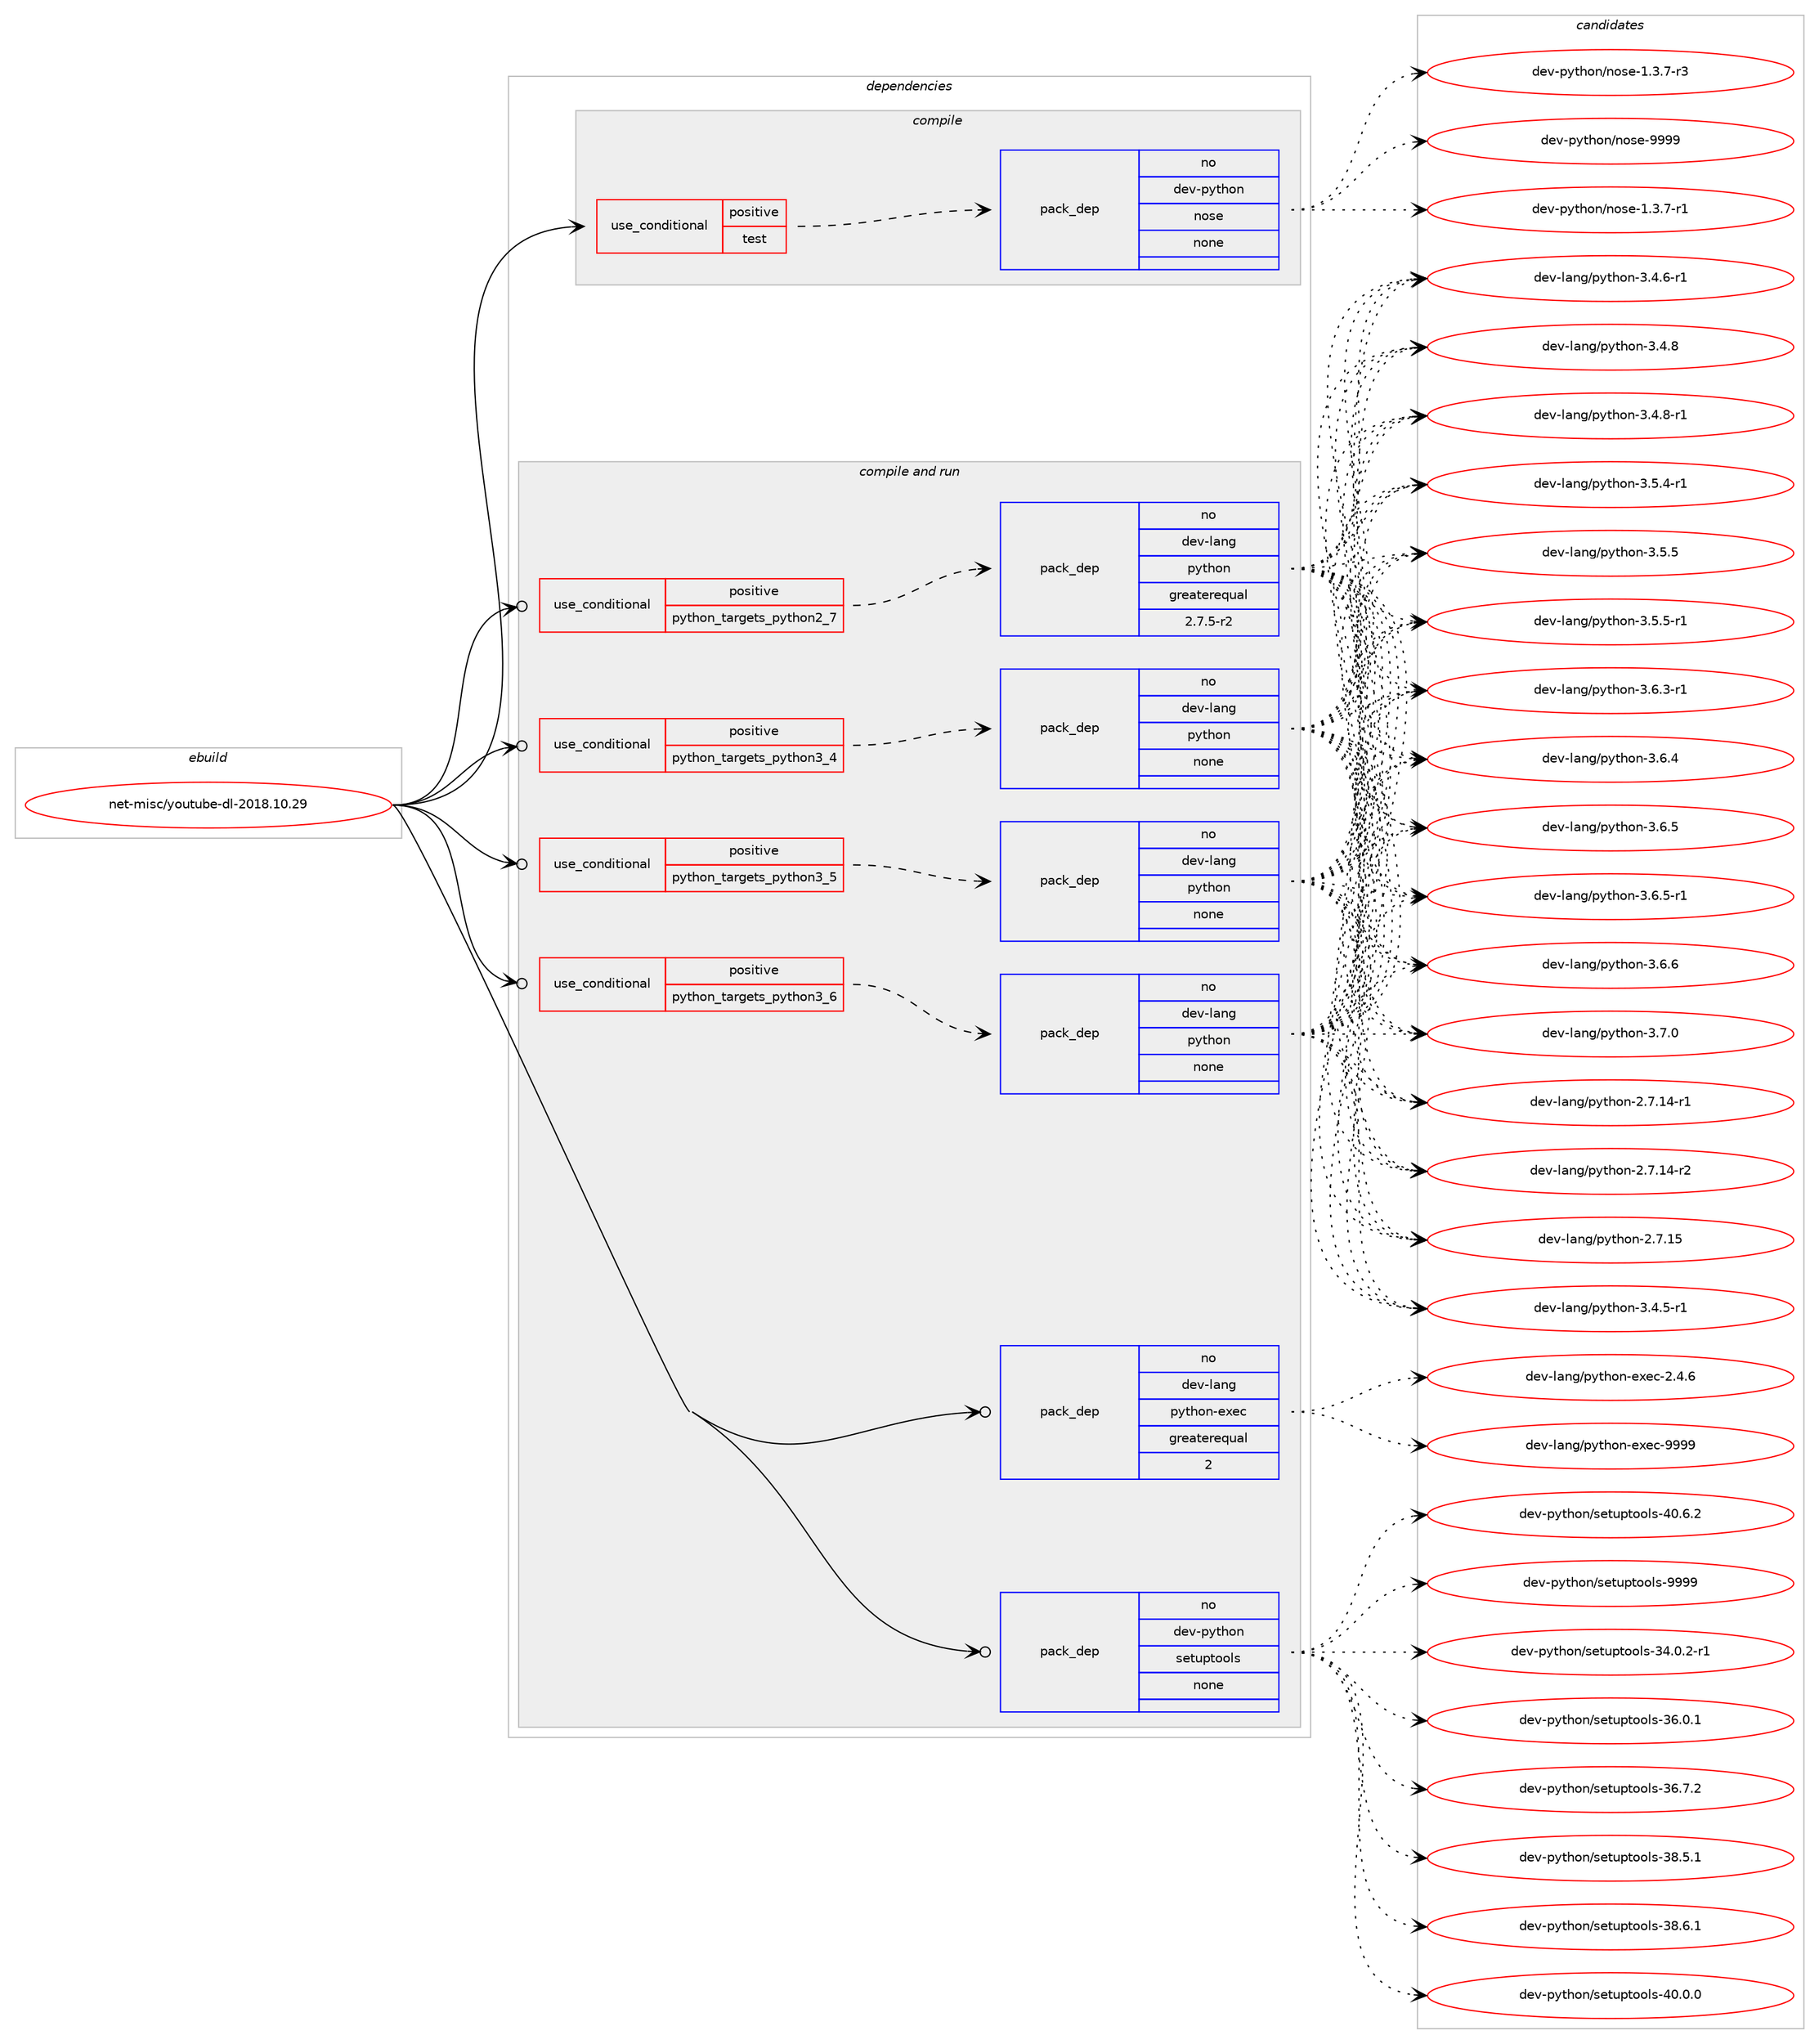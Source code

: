 digraph prolog {

# *************
# Graph options
# *************

newrank=true;
concentrate=true;
compound=true;
graph [rankdir=LR,fontname=Helvetica,fontsize=10,ranksep=1.5];#, ranksep=2.5, nodesep=0.2];
edge  [arrowhead=vee];
node  [fontname=Helvetica,fontsize=10];

# **********
# The ebuild
# **********

subgraph cluster_leftcol {
color=gray;
rank=same;
label=<<i>ebuild</i>>;
id [label="net-misc/youtube-dl-2018.10.29", color=red, width=4, href="../net-misc/youtube-dl-2018.10.29.svg"];
}

# ****************
# The dependencies
# ****************

subgraph cluster_midcol {
color=gray;
label=<<i>dependencies</i>>;
subgraph cluster_compile {
fillcolor="#eeeeee";
style=filled;
label=<<i>compile</i>>;
subgraph cond842 {
dependency5423 [label=<<TABLE BORDER="0" CELLBORDER="1" CELLSPACING="0" CELLPADDING="4"><TR><TD ROWSPAN="3" CELLPADDING="10">use_conditional</TD></TR><TR><TD>positive</TD></TR><TR><TD>test</TD></TR></TABLE>>, shape=none, color=red];
subgraph pack4444 {
dependency5424 [label=<<TABLE BORDER="0" CELLBORDER="1" CELLSPACING="0" CELLPADDING="4" WIDTH="220"><TR><TD ROWSPAN="6" CELLPADDING="30">pack_dep</TD></TR><TR><TD WIDTH="110">no</TD></TR><TR><TD>dev-python</TD></TR><TR><TD>nose</TD></TR><TR><TD>none</TD></TR><TR><TD></TD></TR></TABLE>>, shape=none, color=blue];
}
dependency5423:e -> dependency5424:w [weight=20,style="dashed",arrowhead="vee"];
}
id:e -> dependency5423:w [weight=20,style="solid",arrowhead="vee"];
}
subgraph cluster_compileandrun {
fillcolor="#eeeeee";
style=filled;
label=<<i>compile and run</i>>;
subgraph cond843 {
dependency5425 [label=<<TABLE BORDER="0" CELLBORDER="1" CELLSPACING="0" CELLPADDING="4"><TR><TD ROWSPAN="3" CELLPADDING="10">use_conditional</TD></TR><TR><TD>positive</TD></TR><TR><TD>python_targets_python2_7</TD></TR></TABLE>>, shape=none, color=red];
subgraph pack4445 {
dependency5426 [label=<<TABLE BORDER="0" CELLBORDER="1" CELLSPACING="0" CELLPADDING="4" WIDTH="220"><TR><TD ROWSPAN="6" CELLPADDING="30">pack_dep</TD></TR><TR><TD WIDTH="110">no</TD></TR><TR><TD>dev-lang</TD></TR><TR><TD>python</TD></TR><TR><TD>greaterequal</TD></TR><TR><TD>2.7.5-r2</TD></TR></TABLE>>, shape=none, color=blue];
}
dependency5425:e -> dependency5426:w [weight=20,style="dashed",arrowhead="vee"];
}
id:e -> dependency5425:w [weight=20,style="solid",arrowhead="odotvee"];
subgraph cond844 {
dependency5427 [label=<<TABLE BORDER="0" CELLBORDER="1" CELLSPACING="0" CELLPADDING="4"><TR><TD ROWSPAN="3" CELLPADDING="10">use_conditional</TD></TR><TR><TD>positive</TD></TR><TR><TD>python_targets_python3_4</TD></TR></TABLE>>, shape=none, color=red];
subgraph pack4446 {
dependency5428 [label=<<TABLE BORDER="0" CELLBORDER="1" CELLSPACING="0" CELLPADDING="4" WIDTH="220"><TR><TD ROWSPAN="6" CELLPADDING="30">pack_dep</TD></TR><TR><TD WIDTH="110">no</TD></TR><TR><TD>dev-lang</TD></TR><TR><TD>python</TD></TR><TR><TD>none</TD></TR><TR><TD></TD></TR></TABLE>>, shape=none, color=blue];
}
dependency5427:e -> dependency5428:w [weight=20,style="dashed",arrowhead="vee"];
}
id:e -> dependency5427:w [weight=20,style="solid",arrowhead="odotvee"];
subgraph cond845 {
dependency5429 [label=<<TABLE BORDER="0" CELLBORDER="1" CELLSPACING="0" CELLPADDING="4"><TR><TD ROWSPAN="3" CELLPADDING="10">use_conditional</TD></TR><TR><TD>positive</TD></TR><TR><TD>python_targets_python3_5</TD></TR></TABLE>>, shape=none, color=red];
subgraph pack4447 {
dependency5430 [label=<<TABLE BORDER="0" CELLBORDER="1" CELLSPACING="0" CELLPADDING="4" WIDTH="220"><TR><TD ROWSPAN="6" CELLPADDING="30">pack_dep</TD></TR><TR><TD WIDTH="110">no</TD></TR><TR><TD>dev-lang</TD></TR><TR><TD>python</TD></TR><TR><TD>none</TD></TR><TR><TD></TD></TR></TABLE>>, shape=none, color=blue];
}
dependency5429:e -> dependency5430:w [weight=20,style="dashed",arrowhead="vee"];
}
id:e -> dependency5429:w [weight=20,style="solid",arrowhead="odotvee"];
subgraph cond846 {
dependency5431 [label=<<TABLE BORDER="0" CELLBORDER="1" CELLSPACING="0" CELLPADDING="4"><TR><TD ROWSPAN="3" CELLPADDING="10">use_conditional</TD></TR><TR><TD>positive</TD></TR><TR><TD>python_targets_python3_6</TD></TR></TABLE>>, shape=none, color=red];
subgraph pack4448 {
dependency5432 [label=<<TABLE BORDER="0" CELLBORDER="1" CELLSPACING="0" CELLPADDING="4" WIDTH="220"><TR><TD ROWSPAN="6" CELLPADDING="30">pack_dep</TD></TR><TR><TD WIDTH="110">no</TD></TR><TR><TD>dev-lang</TD></TR><TR><TD>python</TD></TR><TR><TD>none</TD></TR><TR><TD></TD></TR></TABLE>>, shape=none, color=blue];
}
dependency5431:e -> dependency5432:w [weight=20,style="dashed",arrowhead="vee"];
}
id:e -> dependency5431:w [weight=20,style="solid",arrowhead="odotvee"];
subgraph pack4449 {
dependency5433 [label=<<TABLE BORDER="0" CELLBORDER="1" CELLSPACING="0" CELLPADDING="4" WIDTH="220"><TR><TD ROWSPAN="6" CELLPADDING="30">pack_dep</TD></TR><TR><TD WIDTH="110">no</TD></TR><TR><TD>dev-lang</TD></TR><TR><TD>python-exec</TD></TR><TR><TD>greaterequal</TD></TR><TR><TD>2</TD></TR></TABLE>>, shape=none, color=blue];
}
id:e -> dependency5433:w [weight=20,style="solid",arrowhead="odotvee"];
subgraph pack4450 {
dependency5434 [label=<<TABLE BORDER="0" CELLBORDER="1" CELLSPACING="0" CELLPADDING="4" WIDTH="220"><TR><TD ROWSPAN="6" CELLPADDING="30">pack_dep</TD></TR><TR><TD WIDTH="110">no</TD></TR><TR><TD>dev-python</TD></TR><TR><TD>setuptools</TD></TR><TR><TD>none</TD></TR><TR><TD></TD></TR></TABLE>>, shape=none, color=blue];
}
id:e -> dependency5434:w [weight=20,style="solid",arrowhead="odotvee"];
}
subgraph cluster_run {
fillcolor="#eeeeee";
style=filled;
label=<<i>run</i>>;
}
}

# **************
# The candidates
# **************

subgraph cluster_choices {
rank=same;
color=gray;
label=<<i>candidates</i>>;

subgraph choice4444 {
color=black;
nodesep=1;
choice10010111845112121116104111110471101111151014549465146554511449 [label="dev-python/nose-1.3.7-r1", color=red, width=4,href="../dev-python/nose-1.3.7-r1.svg"];
choice10010111845112121116104111110471101111151014549465146554511451 [label="dev-python/nose-1.3.7-r3", color=red, width=4,href="../dev-python/nose-1.3.7-r3.svg"];
choice10010111845112121116104111110471101111151014557575757 [label="dev-python/nose-9999", color=red, width=4,href="../dev-python/nose-9999.svg"];
dependency5424:e -> choice10010111845112121116104111110471101111151014549465146554511449:w [style=dotted,weight="100"];
dependency5424:e -> choice10010111845112121116104111110471101111151014549465146554511451:w [style=dotted,weight="100"];
dependency5424:e -> choice10010111845112121116104111110471101111151014557575757:w [style=dotted,weight="100"];
}
subgraph choice4445 {
color=black;
nodesep=1;
choice100101118451089711010347112121116104111110455046554649524511449 [label="dev-lang/python-2.7.14-r1", color=red, width=4,href="../dev-lang/python-2.7.14-r1.svg"];
choice100101118451089711010347112121116104111110455046554649524511450 [label="dev-lang/python-2.7.14-r2", color=red, width=4,href="../dev-lang/python-2.7.14-r2.svg"];
choice10010111845108971101034711212111610411111045504655464953 [label="dev-lang/python-2.7.15", color=red, width=4,href="../dev-lang/python-2.7.15.svg"];
choice1001011184510897110103471121211161041111104551465246534511449 [label="dev-lang/python-3.4.5-r1", color=red, width=4,href="../dev-lang/python-3.4.5-r1.svg"];
choice1001011184510897110103471121211161041111104551465246544511449 [label="dev-lang/python-3.4.6-r1", color=red, width=4,href="../dev-lang/python-3.4.6-r1.svg"];
choice100101118451089711010347112121116104111110455146524656 [label="dev-lang/python-3.4.8", color=red, width=4,href="../dev-lang/python-3.4.8.svg"];
choice1001011184510897110103471121211161041111104551465246564511449 [label="dev-lang/python-3.4.8-r1", color=red, width=4,href="../dev-lang/python-3.4.8-r1.svg"];
choice1001011184510897110103471121211161041111104551465346524511449 [label="dev-lang/python-3.5.4-r1", color=red, width=4,href="../dev-lang/python-3.5.4-r1.svg"];
choice100101118451089711010347112121116104111110455146534653 [label="dev-lang/python-3.5.5", color=red, width=4,href="../dev-lang/python-3.5.5.svg"];
choice1001011184510897110103471121211161041111104551465346534511449 [label="dev-lang/python-3.5.5-r1", color=red, width=4,href="../dev-lang/python-3.5.5-r1.svg"];
choice1001011184510897110103471121211161041111104551465446514511449 [label="dev-lang/python-3.6.3-r1", color=red, width=4,href="../dev-lang/python-3.6.3-r1.svg"];
choice100101118451089711010347112121116104111110455146544652 [label="dev-lang/python-3.6.4", color=red, width=4,href="../dev-lang/python-3.6.4.svg"];
choice100101118451089711010347112121116104111110455146544653 [label="dev-lang/python-3.6.5", color=red, width=4,href="../dev-lang/python-3.6.5.svg"];
choice1001011184510897110103471121211161041111104551465446534511449 [label="dev-lang/python-3.6.5-r1", color=red, width=4,href="../dev-lang/python-3.6.5-r1.svg"];
choice100101118451089711010347112121116104111110455146544654 [label="dev-lang/python-3.6.6", color=red, width=4,href="../dev-lang/python-3.6.6.svg"];
choice100101118451089711010347112121116104111110455146554648 [label="dev-lang/python-3.7.0", color=red, width=4,href="../dev-lang/python-3.7.0.svg"];
dependency5426:e -> choice100101118451089711010347112121116104111110455046554649524511449:w [style=dotted,weight="100"];
dependency5426:e -> choice100101118451089711010347112121116104111110455046554649524511450:w [style=dotted,weight="100"];
dependency5426:e -> choice10010111845108971101034711212111610411111045504655464953:w [style=dotted,weight="100"];
dependency5426:e -> choice1001011184510897110103471121211161041111104551465246534511449:w [style=dotted,weight="100"];
dependency5426:e -> choice1001011184510897110103471121211161041111104551465246544511449:w [style=dotted,weight="100"];
dependency5426:e -> choice100101118451089711010347112121116104111110455146524656:w [style=dotted,weight="100"];
dependency5426:e -> choice1001011184510897110103471121211161041111104551465246564511449:w [style=dotted,weight="100"];
dependency5426:e -> choice1001011184510897110103471121211161041111104551465346524511449:w [style=dotted,weight="100"];
dependency5426:e -> choice100101118451089711010347112121116104111110455146534653:w [style=dotted,weight="100"];
dependency5426:e -> choice1001011184510897110103471121211161041111104551465346534511449:w [style=dotted,weight="100"];
dependency5426:e -> choice1001011184510897110103471121211161041111104551465446514511449:w [style=dotted,weight="100"];
dependency5426:e -> choice100101118451089711010347112121116104111110455146544652:w [style=dotted,weight="100"];
dependency5426:e -> choice100101118451089711010347112121116104111110455146544653:w [style=dotted,weight="100"];
dependency5426:e -> choice1001011184510897110103471121211161041111104551465446534511449:w [style=dotted,weight="100"];
dependency5426:e -> choice100101118451089711010347112121116104111110455146544654:w [style=dotted,weight="100"];
dependency5426:e -> choice100101118451089711010347112121116104111110455146554648:w [style=dotted,weight="100"];
}
subgraph choice4446 {
color=black;
nodesep=1;
choice100101118451089711010347112121116104111110455046554649524511449 [label="dev-lang/python-2.7.14-r1", color=red, width=4,href="../dev-lang/python-2.7.14-r1.svg"];
choice100101118451089711010347112121116104111110455046554649524511450 [label="dev-lang/python-2.7.14-r2", color=red, width=4,href="../dev-lang/python-2.7.14-r2.svg"];
choice10010111845108971101034711212111610411111045504655464953 [label="dev-lang/python-2.7.15", color=red, width=4,href="../dev-lang/python-2.7.15.svg"];
choice1001011184510897110103471121211161041111104551465246534511449 [label="dev-lang/python-3.4.5-r1", color=red, width=4,href="../dev-lang/python-3.4.5-r1.svg"];
choice1001011184510897110103471121211161041111104551465246544511449 [label="dev-lang/python-3.4.6-r1", color=red, width=4,href="../dev-lang/python-3.4.6-r1.svg"];
choice100101118451089711010347112121116104111110455146524656 [label="dev-lang/python-3.4.8", color=red, width=4,href="../dev-lang/python-3.4.8.svg"];
choice1001011184510897110103471121211161041111104551465246564511449 [label="dev-lang/python-3.4.8-r1", color=red, width=4,href="../dev-lang/python-3.4.8-r1.svg"];
choice1001011184510897110103471121211161041111104551465346524511449 [label="dev-lang/python-3.5.4-r1", color=red, width=4,href="../dev-lang/python-3.5.4-r1.svg"];
choice100101118451089711010347112121116104111110455146534653 [label="dev-lang/python-3.5.5", color=red, width=4,href="../dev-lang/python-3.5.5.svg"];
choice1001011184510897110103471121211161041111104551465346534511449 [label="dev-lang/python-3.5.5-r1", color=red, width=4,href="../dev-lang/python-3.5.5-r1.svg"];
choice1001011184510897110103471121211161041111104551465446514511449 [label="dev-lang/python-3.6.3-r1", color=red, width=4,href="../dev-lang/python-3.6.3-r1.svg"];
choice100101118451089711010347112121116104111110455146544652 [label="dev-lang/python-3.6.4", color=red, width=4,href="../dev-lang/python-3.6.4.svg"];
choice100101118451089711010347112121116104111110455146544653 [label="dev-lang/python-3.6.5", color=red, width=4,href="../dev-lang/python-3.6.5.svg"];
choice1001011184510897110103471121211161041111104551465446534511449 [label="dev-lang/python-3.6.5-r1", color=red, width=4,href="../dev-lang/python-3.6.5-r1.svg"];
choice100101118451089711010347112121116104111110455146544654 [label="dev-lang/python-3.6.6", color=red, width=4,href="../dev-lang/python-3.6.6.svg"];
choice100101118451089711010347112121116104111110455146554648 [label="dev-lang/python-3.7.0", color=red, width=4,href="../dev-lang/python-3.7.0.svg"];
dependency5428:e -> choice100101118451089711010347112121116104111110455046554649524511449:w [style=dotted,weight="100"];
dependency5428:e -> choice100101118451089711010347112121116104111110455046554649524511450:w [style=dotted,weight="100"];
dependency5428:e -> choice10010111845108971101034711212111610411111045504655464953:w [style=dotted,weight="100"];
dependency5428:e -> choice1001011184510897110103471121211161041111104551465246534511449:w [style=dotted,weight="100"];
dependency5428:e -> choice1001011184510897110103471121211161041111104551465246544511449:w [style=dotted,weight="100"];
dependency5428:e -> choice100101118451089711010347112121116104111110455146524656:w [style=dotted,weight="100"];
dependency5428:e -> choice1001011184510897110103471121211161041111104551465246564511449:w [style=dotted,weight="100"];
dependency5428:e -> choice1001011184510897110103471121211161041111104551465346524511449:w [style=dotted,weight="100"];
dependency5428:e -> choice100101118451089711010347112121116104111110455146534653:w [style=dotted,weight="100"];
dependency5428:e -> choice1001011184510897110103471121211161041111104551465346534511449:w [style=dotted,weight="100"];
dependency5428:e -> choice1001011184510897110103471121211161041111104551465446514511449:w [style=dotted,weight="100"];
dependency5428:e -> choice100101118451089711010347112121116104111110455146544652:w [style=dotted,weight="100"];
dependency5428:e -> choice100101118451089711010347112121116104111110455146544653:w [style=dotted,weight="100"];
dependency5428:e -> choice1001011184510897110103471121211161041111104551465446534511449:w [style=dotted,weight="100"];
dependency5428:e -> choice100101118451089711010347112121116104111110455146544654:w [style=dotted,weight="100"];
dependency5428:e -> choice100101118451089711010347112121116104111110455146554648:w [style=dotted,weight="100"];
}
subgraph choice4447 {
color=black;
nodesep=1;
choice100101118451089711010347112121116104111110455046554649524511449 [label="dev-lang/python-2.7.14-r1", color=red, width=4,href="../dev-lang/python-2.7.14-r1.svg"];
choice100101118451089711010347112121116104111110455046554649524511450 [label="dev-lang/python-2.7.14-r2", color=red, width=4,href="../dev-lang/python-2.7.14-r2.svg"];
choice10010111845108971101034711212111610411111045504655464953 [label="dev-lang/python-2.7.15", color=red, width=4,href="../dev-lang/python-2.7.15.svg"];
choice1001011184510897110103471121211161041111104551465246534511449 [label="dev-lang/python-3.4.5-r1", color=red, width=4,href="../dev-lang/python-3.4.5-r1.svg"];
choice1001011184510897110103471121211161041111104551465246544511449 [label="dev-lang/python-3.4.6-r1", color=red, width=4,href="../dev-lang/python-3.4.6-r1.svg"];
choice100101118451089711010347112121116104111110455146524656 [label="dev-lang/python-3.4.8", color=red, width=4,href="../dev-lang/python-3.4.8.svg"];
choice1001011184510897110103471121211161041111104551465246564511449 [label="dev-lang/python-3.4.8-r1", color=red, width=4,href="../dev-lang/python-3.4.8-r1.svg"];
choice1001011184510897110103471121211161041111104551465346524511449 [label="dev-lang/python-3.5.4-r1", color=red, width=4,href="../dev-lang/python-3.5.4-r1.svg"];
choice100101118451089711010347112121116104111110455146534653 [label="dev-lang/python-3.5.5", color=red, width=4,href="../dev-lang/python-3.5.5.svg"];
choice1001011184510897110103471121211161041111104551465346534511449 [label="dev-lang/python-3.5.5-r1", color=red, width=4,href="../dev-lang/python-3.5.5-r1.svg"];
choice1001011184510897110103471121211161041111104551465446514511449 [label="dev-lang/python-3.6.3-r1", color=red, width=4,href="../dev-lang/python-3.6.3-r1.svg"];
choice100101118451089711010347112121116104111110455146544652 [label="dev-lang/python-3.6.4", color=red, width=4,href="../dev-lang/python-3.6.4.svg"];
choice100101118451089711010347112121116104111110455146544653 [label="dev-lang/python-3.6.5", color=red, width=4,href="../dev-lang/python-3.6.5.svg"];
choice1001011184510897110103471121211161041111104551465446534511449 [label="dev-lang/python-3.6.5-r1", color=red, width=4,href="../dev-lang/python-3.6.5-r1.svg"];
choice100101118451089711010347112121116104111110455146544654 [label="dev-lang/python-3.6.6", color=red, width=4,href="../dev-lang/python-3.6.6.svg"];
choice100101118451089711010347112121116104111110455146554648 [label="dev-lang/python-3.7.0", color=red, width=4,href="../dev-lang/python-3.7.0.svg"];
dependency5430:e -> choice100101118451089711010347112121116104111110455046554649524511449:w [style=dotted,weight="100"];
dependency5430:e -> choice100101118451089711010347112121116104111110455046554649524511450:w [style=dotted,weight="100"];
dependency5430:e -> choice10010111845108971101034711212111610411111045504655464953:w [style=dotted,weight="100"];
dependency5430:e -> choice1001011184510897110103471121211161041111104551465246534511449:w [style=dotted,weight="100"];
dependency5430:e -> choice1001011184510897110103471121211161041111104551465246544511449:w [style=dotted,weight="100"];
dependency5430:e -> choice100101118451089711010347112121116104111110455146524656:w [style=dotted,weight="100"];
dependency5430:e -> choice1001011184510897110103471121211161041111104551465246564511449:w [style=dotted,weight="100"];
dependency5430:e -> choice1001011184510897110103471121211161041111104551465346524511449:w [style=dotted,weight="100"];
dependency5430:e -> choice100101118451089711010347112121116104111110455146534653:w [style=dotted,weight="100"];
dependency5430:e -> choice1001011184510897110103471121211161041111104551465346534511449:w [style=dotted,weight="100"];
dependency5430:e -> choice1001011184510897110103471121211161041111104551465446514511449:w [style=dotted,weight="100"];
dependency5430:e -> choice100101118451089711010347112121116104111110455146544652:w [style=dotted,weight="100"];
dependency5430:e -> choice100101118451089711010347112121116104111110455146544653:w [style=dotted,weight="100"];
dependency5430:e -> choice1001011184510897110103471121211161041111104551465446534511449:w [style=dotted,weight="100"];
dependency5430:e -> choice100101118451089711010347112121116104111110455146544654:w [style=dotted,weight="100"];
dependency5430:e -> choice100101118451089711010347112121116104111110455146554648:w [style=dotted,weight="100"];
}
subgraph choice4448 {
color=black;
nodesep=1;
choice100101118451089711010347112121116104111110455046554649524511449 [label="dev-lang/python-2.7.14-r1", color=red, width=4,href="../dev-lang/python-2.7.14-r1.svg"];
choice100101118451089711010347112121116104111110455046554649524511450 [label="dev-lang/python-2.7.14-r2", color=red, width=4,href="../dev-lang/python-2.7.14-r2.svg"];
choice10010111845108971101034711212111610411111045504655464953 [label="dev-lang/python-2.7.15", color=red, width=4,href="../dev-lang/python-2.7.15.svg"];
choice1001011184510897110103471121211161041111104551465246534511449 [label="dev-lang/python-3.4.5-r1", color=red, width=4,href="../dev-lang/python-3.4.5-r1.svg"];
choice1001011184510897110103471121211161041111104551465246544511449 [label="dev-lang/python-3.4.6-r1", color=red, width=4,href="../dev-lang/python-3.4.6-r1.svg"];
choice100101118451089711010347112121116104111110455146524656 [label="dev-lang/python-3.4.8", color=red, width=4,href="../dev-lang/python-3.4.8.svg"];
choice1001011184510897110103471121211161041111104551465246564511449 [label="dev-lang/python-3.4.8-r1", color=red, width=4,href="../dev-lang/python-3.4.8-r1.svg"];
choice1001011184510897110103471121211161041111104551465346524511449 [label="dev-lang/python-3.5.4-r1", color=red, width=4,href="../dev-lang/python-3.5.4-r1.svg"];
choice100101118451089711010347112121116104111110455146534653 [label="dev-lang/python-3.5.5", color=red, width=4,href="../dev-lang/python-3.5.5.svg"];
choice1001011184510897110103471121211161041111104551465346534511449 [label="dev-lang/python-3.5.5-r1", color=red, width=4,href="../dev-lang/python-3.5.5-r1.svg"];
choice1001011184510897110103471121211161041111104551465446514511449 [label="dev-lang/python-3.6.3-r1", color=red, width=4,href="../dev-lang/python-3.6.3-r1.svg"];
choice100101118451089711010347112121116104111110455146544652 [label="dev-lang/python-3.6.4", color=red, width=4,href="../dev-lang/python-3.6.4.svg"];
choice100101118451089711010347112121116104111110455146544653 [label="dev-lang/python-3.6.5", color=red, width=4,href="../dev-lang/python-3.6.5.svg"];
choice1001011184510897110103471121211161041111104551465446534511449 [label="dev-lang/python-3.6.5-r1", color=red, width=4,href="../dev-lang/python-3.6.5-r1.svg"];
choice100101118451089711010347112121116104111110455146544654 [label="dev-lang/python-3.6.6", color=red, width=4,href="../dev-lang/python-3.6.6.svg"];
choice100101118451089711010347112121116104111110455146554648 [label="dev-lang/python-3.7.0", color=red, width=4,href="../dev-lang/python-3.7.0.svg"];
dependency5432:e -> choice100101118451089711010347112121116104111110455046554649524511449:w [style=dotted,weight="100"];
dependency5432:e -> choice100101118451089711010347112121116104111110455046554649524511450:w [style=dotted,weight="100"];
dependency5432:e -> choice10010111845108971101034711212111610411111045504655464953:w [style=dotted,weight="100"];
dependency5432:e -> choice1001011184510897110103471121211161041111104551465246534511449:w [style=dotted,weight="100"];
dependency5432:e -> choice1001011184510897110103471121211161041111104551465246544511449:w [style=dotted,weight="100"];
dependency5432:e -> choice100101118451089711010347112121116104111110455146524656:w [style=dotted,weight="100"];
dependency5432:e -> choice1001011184510897110103471121211161041111104551465246564511449:w [style=dotted,weight="100"];
dependency5432:e -> choice1001011184510897110103471121211161041111104551465346524511449:w [style=dotted,weight="100"];
dependency5432:e -> choice100101118451089711010347112121116104111110455146534653:w [style=dotted,weight="100"];
dependency5432:e -> choice1001011184510897110103471121211161041111104551465346534511449:w [style=dotted,weight="100"];
dependency5432:e -> choice1001011184510897110103471121211161041111104551465446514511449:w [style=dotted,weight="100"];
dependency5432:e -> choice100101118451089711010347112121116104111110455146544652:w [style=dotted,weight="100"];
dependency5432:e -> choice100101118451089711010347112121116104111110455146544653:w [style=dotted,weight="100"];
dependency5432:e -> choice1001011184510897110103471121211161041111104551465446534511449:w [style=dotted,weight="100"];
dependency5432:e -> choice100101118451089711010347112121116104111110455146544654:w [style=dotted,weight="100"];
dependency5432:e -> choice100101118451089711010347112121116104111110455146554648:w [style=dotted,weight="100"];
}
subgraph choice4449 {
color=black;
nodesep=1;
choice1001011184510897110103471121211161041111104510112010199455046524654 [label="dev-lang/python-exec-2.4.6", color=red, width=4,href="../dev-lang/python-exec-2.4.6.svg"];
choice10010111845108971101034711212111610411111045101120101994557575757 [label="dev-lang/python-exec-9999", color=red, width=4,href="../dev-lang/python-exec-9999.svg"];
dependency5433:e -> choice1001011184510897110103471121211161041111104510112010199455046524654:w [style=dotted,weight="100"];
dependency5433:e -> choice10010111845108971101034711212111610411111045101120101994557575757:w [style=dotted,weight="100"];
}
subgraph choice4450 {
color=black;
nodesep=1;
choice1001011184511212111610411111047115101116117112116111111108115455152464846504511449 [label="dev-python/setuptools-34.0.2-r1", color=red, width=4,href="../dev-python/setuptools-34.0.2-r1.svg"];
choice100101118451121211161041111104711510111611711211611111110811545515446484649 [label="dev-python/setuptools-36.0.1", color=red, width=4,href="../dev-python/setuptools-36.0.1.svg"];
choice100101118451121211161041111104711510111611711211611111110811545515446554650 [label="dev-python/setuptools-36.7.2", color=red, width=4,href="../dev-python/setuptools-36.7.2.svg"];
choice100101118451121211161041111104711510111611711211611111110811545515646534649 [label="dev-python/setuptools-38.5.1", color=red, width=4,href="../dev-python/setuptools-38.5.1.svg"];
choice100101118451121211161041111104711510111611711211611111110811545515646544649 [label="dev-python/setuptools-38.6.1", color=red, width=4,href="../dev-python/setuptools-38.6.1.svg"];
choice100101118451121211161041111104711510111611711211611111110811545524846484648 [label="dev-python/setuptools-40.0.0", color=red, width=4,href="../dev-python/setuptools-40.0.0.svg"];
choice100101118451121211161041111104711510111611711211611111110811545524846544650 [label="dev-python/setuptools-40.6.2", color=red, width=4,href="../dev-python/setuptools-40.6.2.svg"];
choice10010111845112121116104111110471151011161171121161111111081154557575757 [label="dev-python/setuptools-9999", color=red, width=4,href="../dev-python/setuptools-9999.svg"];
dependency5434:e -> choice1001011184511212111610411111047115101116117112116111111108115455152464846504511449:w [style=dotted,weight="100"];
dependency5434:e -> choice100101118451121211161041111104711510111611711211611111110811545515446484649:w [style=dotted,weight="100"];
dependency5434:e -> choice100101118451121211161041111104711510111611711211611111110811545515446554650:w [style=dotted,weight="100"];
dependency5434:e -> choice100101118451121211161041111104711510111611711211611111110811545515646534649:w [style=dotted,weight="100"];
dependency5434:e -> choice100101118451121211161041111104711510111611711211611111110811545515646544649:w [style=dotted,weight="100"];
dependency5434:e -> choice100101118451121211161041111104711510111611711211611111110811545524846484648:w [style=dotted,weight="100"];
dependency5434:e -> choice100101118451121211161041111104711510111611711211611111110811545524846544650:w [style=dotted,weight="100"];
dependency5434:e -> choice10010111845112121116104111110471151011161171121161111111081154557575757:w [style=dotted,weight="100"];
}
}

}
